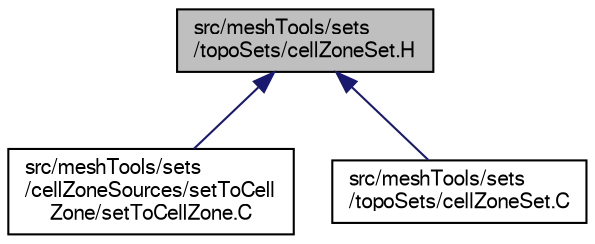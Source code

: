 digraph "src/meshTools/sets/topoSets/cellZoneSet.H"
{
  bgcolor="transparent";
  edge [fontname="FreeSans",fontsize="10",labelfontname="FreeSans",labelfontsize="10"];
  node [fontname="FreeSans",fontsize="10",shape=record];
  Node122 [label="src/meshTools/sets\l/topoSets/cellZoneSet.H",height=0.2,width=0.4,color="black", fillcolor="grey75", style="filled", fontcolor="black"];
  Node122 -> Node123 [dir="back",color="midnightblue",fontsize="10",style="solid",fontname="FreeSans"];
  Node123 [label="src/meshTools/sets\l/cellZoneSources/setToCell\lZone/setToCellZone.C",height=0.2,width=0.4,color="black",URL="$a07964.html"];
  Node122 -> Node124 [dir="back",color="midnightblue",fontsize="10",style="solid",fontname="FreeSans"];
  Node124 [label="src/meshTools/sets\l/topoSets/cellZoneSet.C",height=0.2,width=0.4,color="black",URL="$a08120.html"];
}
